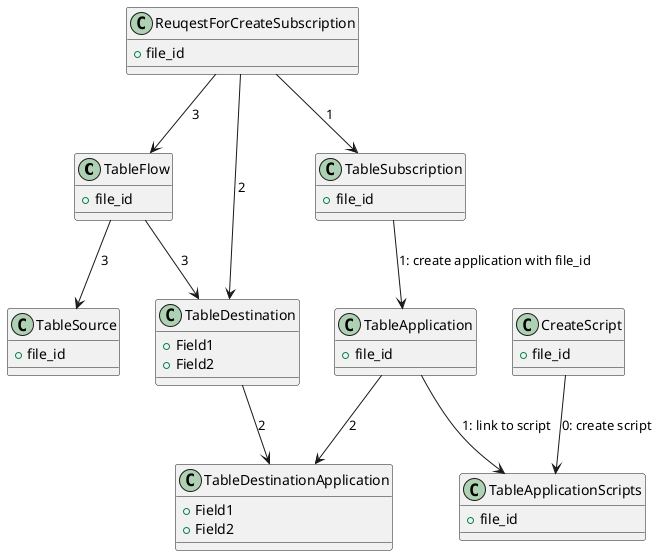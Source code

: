 @startuml

class TableFlow {
    +file_id
}

class TableSource {
    +file_id
}

class TableDestination {
    +Field1
    +Field2
}

class TableApplication {
    +file_id
}

class TableDestinationApplication {
    +Field1
    +Field2
}

class TableSubscription {
    +file_id
}

class TableApplicationScripts {
    +file_id
}

class ReuqestForCreateSubscription {
    +file_id
}

class CreateScript {
    +file_id
}

ReuqestForCreateSubscription --> TableSubscription: 1
ReuqestForCreateSubscription --> TableDestination: 2
ReuqestForCreateSubscription --> TableFlow: 3

TableFlow --> TableSource: 3
TableFlow --> TableDestination: 3
CreateScript --> TableApplicationScripts: 0: create script
TableSubscription --> TableApplication: 1: create application with file_id
TableApplication -->  TableApplicationScripts: 1: link to script
TableApplication --> TableDestinationApplication: 2
TableDestination --> TableDestinationApplication: 2



@enduml
